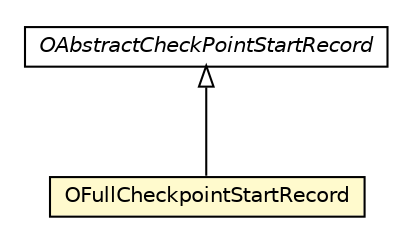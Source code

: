 #!/usr/local/bin/dot
#
# Class diagram 
# Generated by UMLGraph version R5_6-24-gf6e263 (http://www.umlgraph.org/)
#

digraph G {
	edge [fontname="Helvetica",fontsize=10,labelfontname="Helvetica",labelfontsize=10];
	node [fontname="Helvetica",fontsize=10,shape=plaintext];
	nodesep=0.25;
	ranksep=0.5;
	// com.orientechnologies.orient.core.storage.impl.local.paginated.wal.OAbstractCheckPointStartRecord
	c1797524 [label=<<table title="com.orientechnologies.orient.core.storage.impl.local.paginated.wal.OAbstractCheckPointStartRecord" border="0" cellborder="1" cellspacing="0" cellpadding="2" port="p" href="./OAbstractCheckPointStartRecord.html">
		<tr><td><table border="0" cellspacing="0" cellpadding="1">
<tr><td align="center" balign="center"><font face="Helvetica-Oblique"> OAbstractCheckPointStartRecord </font></td></tr>
		</table></td></tr>
		</table>>, URL="./OAbstractCheckPointStartRecord.html", fontname="Helvetica", fontcolor="black", fontsize=10.0];
	// com.orientechnologies.orient.core.storage.impl.local.paginated.wal.OFullCheckpointStartRecord
	c1797543 [label=<<table title="com.orientechnologies.orient.core.storage.impl.local.paginated.wal.OFullCheckpointStartRecord" border="0" cellborder="1" cellspacing="0" cellpadding="2" port="p" bgcolor="lemonChiffon" href="./OFullCheckpointStartRecord.html">
		<tr><td><table border="0" cellspacing="0" cellpadding="1">
<tr><td align="center" balign="center"> OFullCheckpointStartRecord </td></tr>
		</table></td></tr>
		</table>>, URL="./OFullCheckpointStartRecord.html", fontname="Helvetica", fontcolor="black", fontsize=10.0];
	//com.orientechnologies.orient.core.storage.impl.local.paginated.wal.OFullCheckpointStartRecord extends com.orientechnologies.orient.core.storage.impl.local.paginated.wal.OAbstractCheckPointStartRecord
	c1797524:p -> c1797543:p [dir=back,arrowtail=empty];
}

